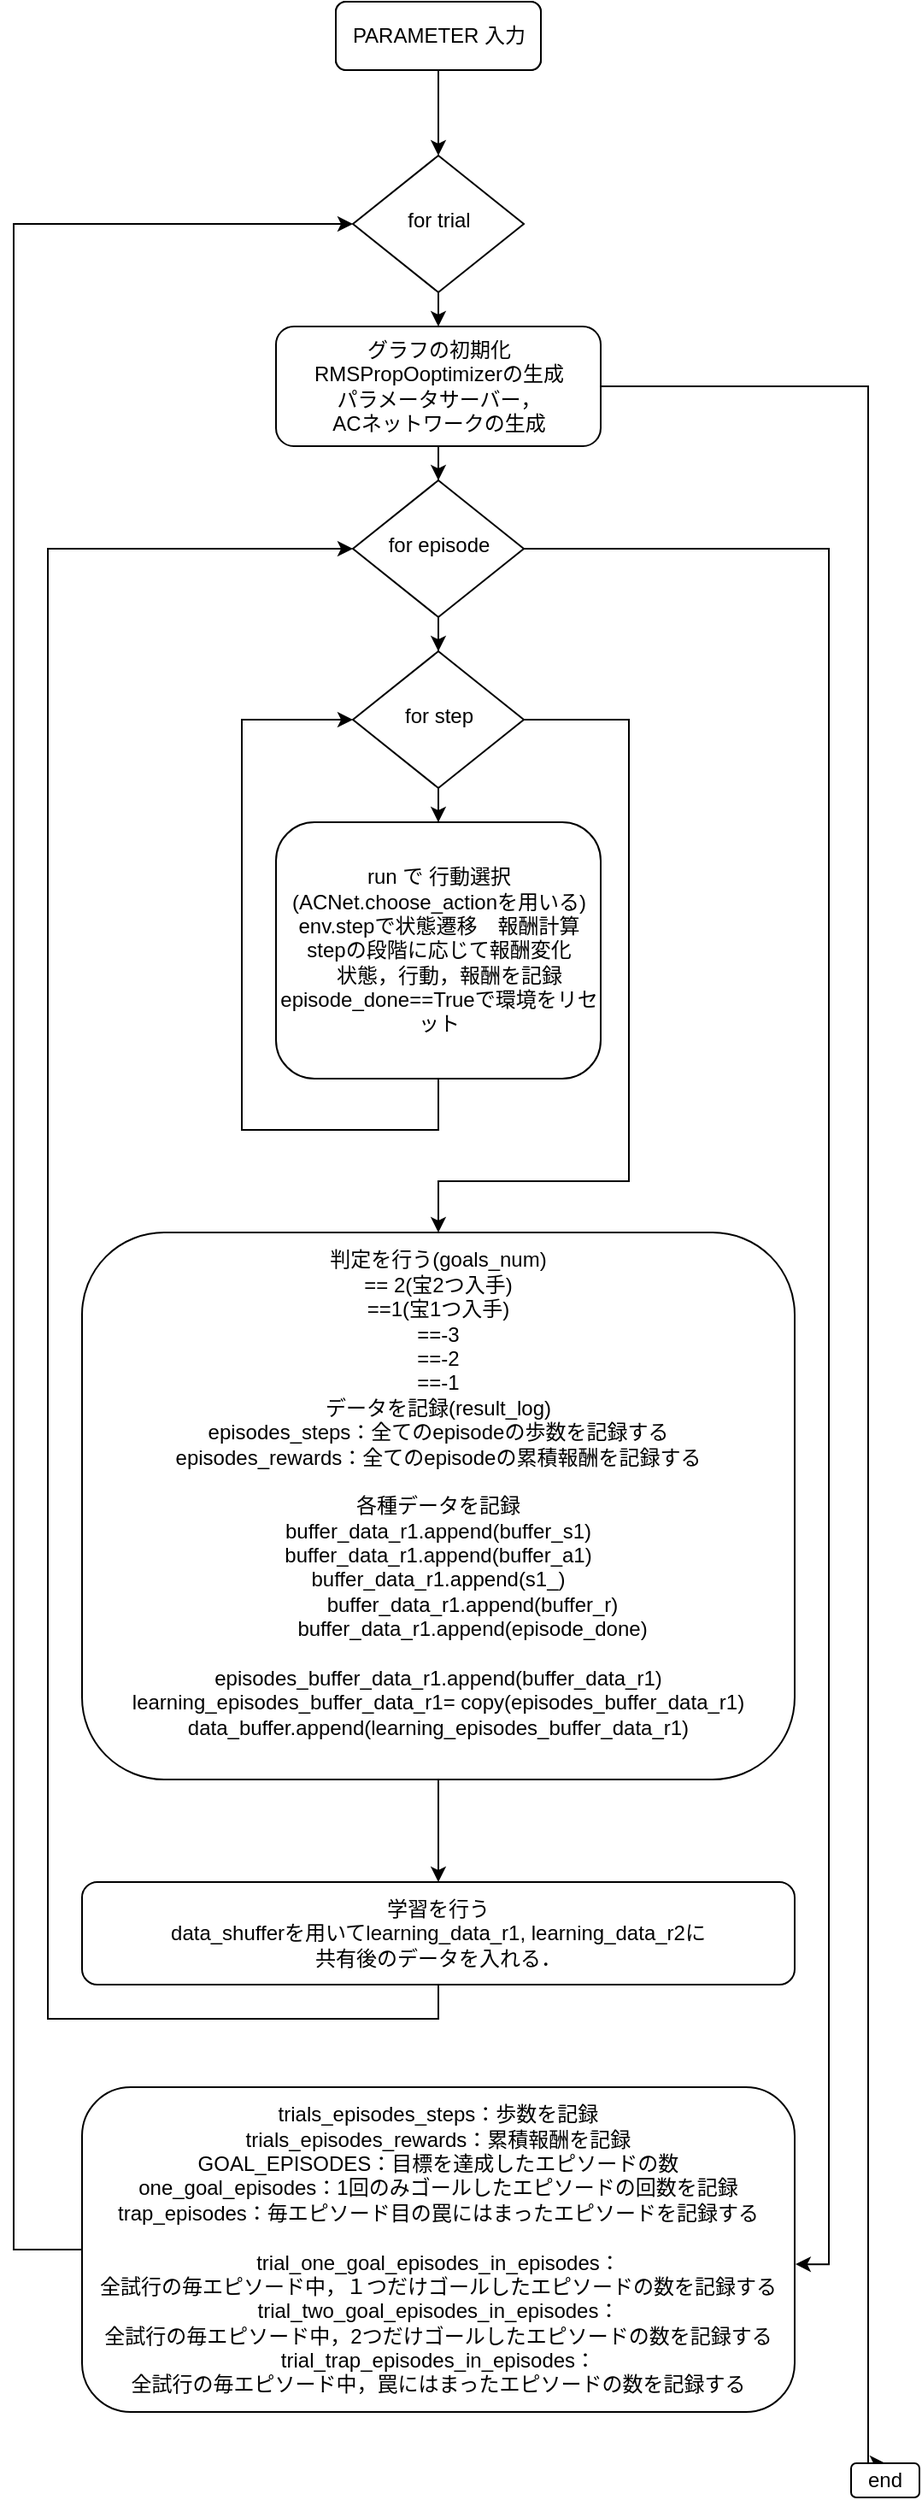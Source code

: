 <mxfile version="17.4.0" type="device" pages="5"><diagram id="C5RBs43oDa-KdzZeNtuy" name="Page-1"><mxGraphModel dx="1278" dy="671" grid="1" gridSize="10" guides="1" tooltips="1" connect="1" arrows="1" fold="1" page="1" pageScale="1" pageWidth="827" pageHeight="1169" math="0" shadow="0"><root><mxCell id="WIyWlLk6GJQsqaUBKTNV-0"/><mxCell id="WIyWlLk6GJQsqaUBKTNV-1" parent="WIyWlLk6GJQsqaUBKTNV-0"/><mxCell id="WIyWlLk6GJQsqaUBKTNV-3" value="Lamp doesn't work" style="rounded=1;whiteSpace=wrap;html=1;fontSize=12;glass=0;strokeWidth=1;shadow=0;" parent="WIyWlLk6GJQsqaUBKTNV-1" vertex="1"><mxGeometry x="338.5" y="40" width="120" height="40" as="geometry"/></mxCell><mxCell id="q_dm8hdHc0zeIlp9XbBn-0" style="edgeStyle=orthogonalEdgeStyle;rounded=0;orthogonalLoop=1;jettySize=auto;html=1;exitX=0.5;exitY=1;exitDx=0;exitDy=0;entryX=0.5;entryY=0;entryDx=0;entryDy=0;" parent="WIyWlLk6GJQsqaUBKTNV-1" source="WIyWlLk6GJQsqaUBKTNV-6" target="WIyWlLk6GJQsqaUBKTNV-11" edge="1"><mxGeometry relative="1" as="geometry"/></mxCell><mxCell id="9kXk_JPVHZJCmqdJ_B_j-3" style="edgeStyle=orthogonalEdgeStyle;rounded=0;orthogonalLoop=1;jettySize=auto;html=1;exitX=1;exitY=0.5;exitDx=0;exitDy=0;entryX=1.001;entryY=0.545;entryDx=0;entryDy=0;entryPerimeter=0;" parent="WIyWlLk6GJQsqaUBKTNV-1" source="q_dm8hdHc0zeIlp9XbBn-2" target="U5r0hntYQ9nbl7atEDy7-1" edge="1"><mxGeometry relative="1" as="geometry"/></mxCell><mxCell id="WIyWlLk6GJQsqaUBKTNV-6" value="for trial" style="rhombus;whiteSpace=wrap;html=1;shadow=0;fontFamily=Helvetica;fontSize=12;align=center;strokeWidth=1;spacing=6;spacingTop=-4;" parent="WIyWlLk6GJQsqaUBKTNV-1" vertex="1"><mxGeometry x="348.5" y="130" width="100" height="80" as="geometry"/></mxCell><mxCell id="q_dm8hdHc0zeIlp9XbBn-3" style="edgeStyle=orthogonalEdgeStyle;rounded=0;orthogonalLoop=1;jettySize=auto;html=1;entryX=0.5;entryY=0;entryDx=0;entryDy=0;" parent="WIyWlLk6GJQsqaUBKTNV-1" source="WIyWlLk6GJQsqaUBKTNV-11" target="q_dm8hdHc0zeIlp9XbBn-2" edge="1"><mxGeometry relative="1" as="geometry"/></mxCell><mxCell id="9kXk_JPVHZJCmqdJ_B_j-11" style="edgeStyle=orthogonalEdgeStyle;rounded=0;orthogonalLoop=1;jettySize=auto;html=1;entryX=0.5;entryY=0;entryDx=0;entryDy=0;" parent="WIyWlLk6GJQsqaUBKTNV-1" source="WIyWlLk6GJQsqaUBKTNV-11" target="9kXk_JPVHZJCmqdJ_B_j-7" edge="1"><mxGeometry relative="1" as="geometry"><Array as="points"><mxPoint x="650" y="265"/><mxPoint x="650" y="1480"/></Array></mxGeometry></mxCell><mxCell id="WIyWlLk6GJQsqaUBKTNV-11" value="グラフの初期化&lt;br&gt;RMSPropOoptimizerの生成&lt;br&gt;パラメータサーバー，&lt;br&gt;ACネットワークの生成" style="rounded=1;whiteSpace=wrap;html=1;fontSize=12;glass=0;strokeWidth=1;shadow=0;" parent="WIyWlLk6GJQsqaUBKTNV-1" vertex="1"><mxGeometry x="303.5" y="230" width="190" height="70" as="geometry"/></mxCell><mxCell id="q_dm8hdHc0zeIlp9XbBn-1" style="edgeStyle=orthogonalEdgeStyle;rounded=0;orthogonalLoop=1;jettySize=auto;html=1;entryX=0.5;entryY=0;entryDx=0;entryDy=0;" parent="WIyWlLk6GJQsqaUBKTNV-1" source="YJy6pXwnd8DJmDuscBFu-0" target="WIyWlLk6GJQsqaUBKTNV-6" edge="1"><mxGeometry relative="1" as="geometry"/></mxCell><mxCell id="YJy6pXwnd8DJmDuscBFu-0" value="PARAMETER 入力" style="rounded=1;whiteSpace=wrap;html=1;fontSize=12;glass=0;strokeWidth=1;shadow=0;" parent="WIyWlLk6GJQsqaUBKTNV-1" vertex="1"><mxGeometry x="338.5" y="40" width="120" height="40" as="geometry"/></mxCell><mxCell id="q_dm8hdHc0zeIlp9XbBn-5" style="edgeStyle=orthogonalEdgeStyle;rounded=0;orthogonalLoop=1;jettySize=auto;html=1;entryX=0.5;entryY=0;entryDx=0;entryDy=0;" parent="WIyWlLk6GJQsqaUBKTNV-1" source="q_dm8hdHc0zeIlp9XbBn-2" target="q_dm8hdHc0zeIlp9XbBn-6" edge="1"><mxGeometry relative="1" as="geometry"><mxPoint x="398.5" y="420" as="targetPoint"/></mxGeometry></mxCell><mxCell id="q_dm8hdHc0zeIlp9XbBn-2" value="for episode" style="rhombus;whiteSpace=wrap;html=1;shadow=0;fontFamily=Helvetica;fontSize=12;align=center;strokeWidth=1;spacing=6;spacingTop=-4;" parent="WIyWlLk6GJQsqaUBKTNV-1" vertex="1"><mxGeometry x="348.5" y="320" width="100" height="80" as="geometry"/></mxCell><mxCell id="q_dm8hdHc0zeIlp9XbBn-8" style="edgeStyle=orthogonalEdgeStyle;rounded=0;orthogonalLoop=1;jettySize=auto;html=1;entryX=0.5;entryY=0;entryDx=0;entryDy=0;" parent="WIyWlLk6GJQsqaUBKTNV-1" source="q_dm8hdHc0zeIlp9XbBn-6" target="q_dm8hdHc0zeIlp9XbBn-9" edge="1"><mxGeometry relative="1" as="geometry"><mxPoint x="398.5" y="530" as="targetPoint"/></mxGeometry></mxCell><mxCell id="9kXk_JPVHZJCmqdJ_B_j-4" style="edgeStyle=orthogonalEdgeStyle;rounded=0;orthogonalLoop=1;jettySize=auto;html=1;entryX=0.5;entryY=0;entryDx=0;entryDy=0;" parent="WIyWlLk6GJQsqaUBKTNV-1" source="q_dm8hdHc0zeIlp9XbBn-6" target="U5r0hntYQ9nbl7atEDy7-2" edge="1"><mxGeometry relative="1" as="geometry"><Array as="points"><mxPoint x="510" y="460"/><mxPoint x="510" y="730"/><mxPoint x="399" y="730"/></Array></mxGeometry></mxCell><mxCell id="q_dm8hdHc0zeIlp9XbBn-6" value="for step" style="rhombus;whiteSpace=wrap;html=1;shadow=0;fontFamily=Helvetica;fontSize=12;align=center;strokeWidth=1;spacing=6;spacingTop=-4;" parent="WIyWlLk6GJQsqaUBKTNV-1" vertex="1"><mxGeometry x="348.5" y="420" width="100" height="80" as="geometry"/></mxCell><mxCell id="q_dm8hdHc0zeIlp9XbBn-13" style="edgeStyle=orthogonalEdgeStyle;rounded=0;orthogonalLoop=1;jettySize=auto;html=1;entryX=0;entryY=0.5;entryDx=0;entryDy=0;" parent="WIyWlLk6GJQsqaUBKTNV-1" source="q_dm8hdHc0zeIlp9XbBn-9" target="q_dm8hdHc0zeIlp9XbBn-6" edge="1"><mxGeometry relative="1" as="geometry"><Array as="points"><mxPoint x="398.5" y="700"/><mxPoint x="283.5" y="700"/><mxPoint x="283.5" y="460"/></Array></mxGeometry></mxCell><mxCell id="q_dm8hdHc0zeIlp9XbBn-9" value="run で 行動選択(ACNet.choose_actionを用いる)&lt;br&gt;env.stepで状態遷移　報酬計算&lt;br&gt;stepの段階に応じて報酬変化&lt;br&gt;　状態，行動，報酬を記録&lt;br&gt;episode_done==Trueで環境をリセット" style="rounded=1;whiteSpace=wrap;html=1;fontSize=12;glass=0;strokeWidth=1;shadow=0;" parent="WIyWlLk6GJQsqaUBKTNV-1" vertex="1"><mxGeometry x="303.5" y="520" width="190" height="150" as="geometry"/></mxCell><mxCell id="9kXk_JPVHZJCmqdJ_B_j-5" style="edgeStyle=orthogonalEdgeStyle;rounded=0;orthogonalLoop=1;jettySize=auto;html=1;entryX=0;entryY=0.5;entryDx=0;entryDy=0;" parent="WIyWlLk6GJQsqaUBKTNV-1" source="U5r0hntYQ9nbl7atEDy7-1" target="WIyWlLk6GJQsqaUBKTNV-6" edge="1"><mxGeometry relative="1" as="geometry"><Array as="points"><mxPoint x="150" y="1355"/><mxPoint x="150" y="170"/></Array></mxGeometry></mxCell><mxCell id="U5r0hntYQ9nbl7atEDy7-1" value="trials_episodes_steps：歩数を記録&lt;br&gt;trials_episodes_rewards：累積報酬を記録&lt;br&gt;GOAL_EPISODES：目標を達成したエピソードの数&lt;br&gt;one_goal_episodes：1回のみゴールしたエピソードの回数を記録&lt;br&gt;trap_episodes：毎エピソード目の罠にはまったエピソードを記録する&lt;br&gt;&lt;br&gt;trial_one_goal_episodes_in_episodes：&lt;br&gt;全試行の毎エピソード中，１つだけゴールしたエピソードの数を記録する&lt;br&gt;trial_two_goal_episodes_in_episodes：&lt;br&gt;全試行の毎エピソード中，2つだけゴールしたエピソードの数を記録する&lt;br&gt;trial_trap_episodes_in_episodes：&lt;br&gt;全試行の毎エピソード中，罠にはまったエピソードの数を記録する" style="rounded=1;whiteSpace=wrap;html=1;fontSize=12;glass=0;strokeWidth=1;shadow=0;" parent="WIyWlLk6GJQsqaUBKTNV-1" vertex="1"><mxGeometry x="190" y="1260" width="417" height="190" as="geometry"/></mxCell><mxCell id="9kXk_JPVHZJCmqdJ_B_j-1" style="edgeStyle=orthogonalEdgeStyle;rounded=0;orthogonalLoop=1;jettySize=auto;html=1;entryX=0.5;entryY=0;entryDx=0;entryDy=0;" parent="WIyWlLk6GJQsqaUBKTNV-1" source="U5r0hntYQ9nbl7atEDy7-2" target="9kXk_JPVHZJCmqdJ_B_j-0" edge="1"><mxGeometry relative="1" as="geometry"/></mxCell><mxCell id="U5r0hntYQ9nbl7atEDy7-2" value="判定を行う(goals_num)&lt;br&gt;== 2(宝2つ入手)&lt;br&gt;==1(宝1つ入手)&lt;br&gt;==-3&lt;br&gt;==-2&lt;br&gt;==-1&lt;br&gt;データを記録(result_log)&lt;br&gt;episodes_steps：全てのepisodeの歩数を記録する&lt;br&gt;episodes_rewards：全てのepisodeの累積報酬を記録する&lt;br&gt;&lt;br&gt;各種データを記録&lt;br&gt;buffer_data_r1.append(buffer_s1)&lt;br&gt;buffer_data_r1.append(buffer_a1)&lt;br&gt;buffer_data_r1.append(s1_)&lt;br&gt;&lt;div&gt;&amp;nbsp; &amp;nbsp; &amp;nbsp; &amp;nbsp; &amp;nbsp; &amp;nbsp; buffer_data_r1.append(buffer_r)&lt;/div&gt;&lt;div&gt;&amp;nbsp; &amp;nbsp; &amp;nbsp; &amp;nbsp; &amp;nbsp; &amp;nbsp; buffer_data_r1.append(episode_done)&lt;/div&gt;&lt;div&gt;&lt;br&gt;&lt;/div&gt;episodes_buffer_data_r1.append(buffer_data_r1)&lt;br&gt;learning_episodes_buffer_data_r1= copy(episodes_buffer_data_r1)&lt;br&gt;data_buffer.append(learning_episodes_buffer_data_r1)&lt;br&gt;&lt;br&gt;" style="rounded=1;whiteSpace=wrap;html=1;fontSize=12;glass=0;strokeWidth=1;shadow=0;" parent="WIyWlLk6GJQsqaUBKTNV-1" vertex="1"><mxGeometry x="190" y="760" width="417" height="320" as="geometry"/></mxCell><mxCell id="9kXk_JPVHZJCmqdJ_B_j-2" style="edgeStyle=orthogonalEdgeStyle;rounded=0;orthogonalLoop=1;jettySize=auto;html=1;exitX=0.5;exitY=1;exitDx=0;exitDy=0;entryX=0;entryY=0.5;entryDx=0;entryDy=0;" parent="WIyWlLk6GJQsqaUBKTNV-1" source="9kXk_JPVHZJCmqdJ_B_j-0" target="q_dm8hdHc0zeIlp9XbBn-2" edge="1"><mxGeometry relative="1" as="geometry"><Array as="points"><mxPoint x="399" y="1220"/><mxPoint x="170" y="1220"/><mxPoint x="170" y="360"/></Array></mxGeometry></mxCell><mxCell id="9kXk_JPVHZJCmqdJ_B_j-0" value="学習を行う&lt;br&gt;data_shufferを用いてlearning_data_r1, learning_data_r2に&lt;br&gt;共有後のデータを入れる．" style="rounded=1;whiteSpace=wrap;html=1;fontSize=12;glass=0;strokeWidth=1;shadow=0;" parent="WIyWlLk6GJQsqaUBKTNV-1" vertex="1"><mxGeometry x="190" y="1140" width="417" height="60" as="geometry"/></mxCell><mxCell id="9kXk_JPVHZJCmqdJ_B_j-7" value="end" style="rounded=1;whiteSpace=wrap;html=1;fontSize=12;glass=0;strokeWidth=1;shadow=0;" parent="WIyWlLk6GJQsqaUBKTNV-1" vertex="1"><mxGeometry x="640" y="1480" width="40" height="20" as="geometry"/></mxCell></root></mxGraphModel></diagram><diagram id="AlBzh2f_IXdoQf6tjFCb" name="Page-2"><mxGraphModel dx="1278" dy="671" grid="1" gridSize="10" guides="1" tooltips="1" connect="1" arrows="1" fold="1" page="1" pageScale="1" pageWidth="827" pageHeight="1169" math="0" shadow="0"><root><mxCell id="0"/><mxCell id="1" parent="0"/><mxCell id="32xocPiGiKMayRodTmBF-1" value="Maze_1.step" style="rounded=1;whiteSpace=wrap;html=1;" parent="1" vertex="1"><mxGeometry x="30" y="60" width="120" height="60" as="geometry"/></mxCell><mxCell id="c5YzkYzVuPy6PqcfwQok-4" style="edgeStyle=orthogonalEdgeStyle;rounded=0;orthogonalLoop=1;jettySize=auto;html=1;entryX=0.5;entryY=0;entryDx=0;entryDy=0;" parent="1" source="32xocPiGiKMayRodTmBF-3" target="c5YzkYzVuPy6PqcfwQok-3" edge="1"><mxGeometry relative="1" as="geometry"/></mxCell><mxCell id="32xocPiGiKMayRodTmBF-3" value="&lt;span style=&quot;text-align: left&quot;&gt;引数 joint_actions&lt;/span&gt;" style="rounded=1;whiteSpace=wrap;html=1;" parent="1" vertex="1"><mxGeometry x="320" y="80" width="120" height="40" as="geometry"/></mxCell><mxCell id="c5YzkYzVuPy6PqcfwQok-6" style="edgeStyle=orthogonalEdgeStyle;rounded=0;orthogonalLoop=1;jettySize=auto;html=1;" parent="1" source="c5YzkYzVuPy6PqcfwQok-3" target="c5YzkYzVuPy6PqcfwQok-5" edge="1"><mxGeometry relative="1" as="geometry"/></mxCell><mxCell id="c5YzkYzVuPy6PqcfwQok-3" value="行動に基づき&lt;br&gt;状態遷移" style="rounded=1;whiteSpace=wrap;html=1;" parent="1" vertex="1"><mxGeometry x="320" y="180" width="120" height="60" as="geometry"/></mxCell><mxCell id="TtDyfABDlW0XlKrLYSlq-9" style="edgeStyle=orthogonalEdgeStyle;rounded=0;orthogonalLoop=1;jettySize=auto;html=1;exitX=0.5;exitY=1;exitDx=0;exitDy=0;entryX=0.5;entryY=0;entryDx=0;entryDy=0;" parent="1" source="c5YzkYzVuPy6PqcfwQok-5" target="TtDyfABDlW0XlKrLYSlq-1" edge="1"><mxGeometry relative="1" as="geometry"><Array as="points"><mxPoint x="380" y="350"/><mxPoint x="380" y="350"/></Array></mxGeometry></mxCell><mxCell id="TtDyfABDlW0XlKrLYSlq-13" value="No" style="edgeLabel;html=1;align=center;verticalAlign=middle;resizable=0;points=[];" parent="TtDyfABDlW0XlKrLYSlq-9" vertex="1" connectable="0"><mxGeometry x="-0.212" relative="1" as="geometry"><mxPoint as="offset"/></mxGeometry></mxCell><mxCell id="TtDyfABDlW0XlKrLYSlq-10" style="edgeStyle=orthogonalEdgeStyle;rounded=0;orthogonalLoop=1;jettySize=auto;html=1;exitX=1;exitY=0.5;exitDx=0;exitDy=0;entryX=0.75;entryY=0;entryDx=0;entryDy=0;" parent="1" source="c5YzkYzVuPy6PqcfwQok-5" target="c5YzkYzVuPy6PqcfwQok-8" edge="1"><mxGeometry relative="1" as="geometry"/></mxCell><mxCell id="TtDyfABDlW0XlKrLYSlq-11" value="Yes" style="edgeLabel;html=1;align=center;verticalAlign=middle;resizable=0;points=[];" parent="TtDyfABDlW0XlKrLYSlq-10" vertex="1" connectable="0"><mxGeometry x="-0.816" y="-2" relative="1" as="geometry"><mxPoint as="offset"/></mxGeometry></mxCell><mxCell id="c5YzkYzVuPy6PqcfwQok-5" value="迷路の範囲外&lt;br&gt;に出たかどうか" style="rhombus;whiteSpace=wrap;html=1;" parent="1" vertex="1"><mxGeometry x="310" y="260" width="140" height="80" as="geometry"/></mxCell><mxCell id="TtDyfABDlW0XlKrLYSlq-16" style="edgeStyle=orthogonalEdgeStyle;rounded=0;orthogonalLoop=1;jettySize=auto;html=1;entryX=0.75;entryY=0;entryDx=0;entryDy=0;" parent="1" source="c5YzkYzVuPy6PqcfwQok-8" target="TtDyfABDlW0XlKrLYSlq-14" edge="1"><mxGeometry relative="1" as="geometry"/></mxCell><mxCell id="c5YzkYzVuPy6PqcfwQok-8" value="移動しない" style="rounded=1;whiteSpace=wrap;html=1;" parent="1" vertex="1"><mxGeometry x="440" y="440" width="120" height="40" as="geometry"/></mxCell><mxCell id="TtDyfABDlW0XlKrLYSlq-7" style="edgeStyle=orthogonalEdgeStyle;rounded=0;orthogonalLoop=1;jettySize=auto;html=1;exitX=1;exitY=0.5;exitDx=0;exitDy=0;entryX=0.5;entryY=0;entryDx=0;entryDy=0;" parent="1" source="TtDyfABDlW0XlKrLYSlq-1" target="c5YzkYzVuPy6PqcfwQok-8" edge="1"><mxGeometry relative="1" as="geometry"/></mxCell><mxCell id="TtDyfABDlW0XlKrLYSlq-12" value="Yes" style="edgeLabel;html=1;align=center;verticalAlign=middle;resizable=0;points=[];" parent="TtDyfABDlW0XlKrLYSlq-7" vertex="1" connectable="0"><mxGeometry x="-0.218" relative="1" as="geometry"><mxPoint as="offset"/></mxGeometry></mxCell><mxCell id="TtDyfABDlW0XlKrLYSlq-15" style="edgeStyle=orthogonalEdgeStyle;rounded=0;orthogonalLoop=1;jettySize=auto;html=1;exitX=0.5;exitY=1;exitDx=0;exitDy=0;entryX=0.5;entryY=0;entryDx=0;entryDy=0;" parent="1" source="TtDyfABDlW0XlKrLYSlq-1" target="TtDyfABDlW0XlKrLYSlq-14" edge="1"><mxGeometry relative="1" as="geometry"/></mxCell><mxCell id="TtDyfABDlW0XlKrLYSlq-17" value="No" style="edgeLabel;html=1;align=center;verticalAlign=middle;resizable=0;points=[];" parent="TtDyfABDlW0XlKrLYSlq-15" vertex="1" connectable="0"><mxGeometry x="-0.389" y="-1" relative="1" as="geometry"><mxPoint as="offset"/></mxGeometry></mxCell><mxCell id="TtDyfABDlW0XlKrLYSlq-1" value="迷路の壁に当たった&lt;br&gt;かどうか" style="rhombus;whiteSpace=wrap;html=1;" parent="1" vertex="1"><mxGeometry x="310" y="360" width="140" height="100" as="geometry"/></mxCell><mxCell id="TtDyfABDlW0XlKrLYSlq-19" style="edgeStyle=orthogonalEdgeStyle;rounded=0;orthogonalLoop=1;jettySize=auto;html=1;entryX=0.5;entryY=0;entryDx=0;entryDy=0;" parent="1" source="TtDyfABDlW0XlKrLYSlq-14" target="TtDyfABDlW0XlKrLYSlq-18" edge="1"><mxGeometry relative="1" as="geometry"/></mxCell><mxCell id="TtDyfABDlW0XlKrLYSlq-14" value="報酬計算&lt;br&gt;1つの宝を入手した時　+10&lt;br&gt;1つの宝を入手した時　+20&lt;br&gt;迷路外に出たとき　-0.1&lt;br&gt;壁に当たった時　-1" style="rounded=1;whiteSpace=wrap;html=1;" parent="1" vertex="1"><mxGeometry x="320" y="565" width="160" height="85" as="geometry"/></mxCell><mxCell id="TtDyfABDlW0XlKrLYSlq-18" value="遷移後の状態，報酬，エピソードを終了するかの判定，result&amp;nbsp; &amp;nbsp;(goals.num)&amp;nbsp; を返す" style="rounded=1;whiteSpace=wrap;html=1;" parent="1" vertex="1"><mxGeometry x="320" y="680" width="160" height="85" as="geometry"/></mxCell></root></mxGraphModel></diagram><diagram id="qDb2jpUfxSgUrDYlUm72" name="Page-3"><mxGraphModel dx="1278" dy="671" grid="1" gridSize="10" guides="1" tooltips="1" connect="1" arrows="1" fold="1" page="1" pageScale="1" pageWidth="827" pageHeight="1169" math="0" shadow="0"><root><mxCell id="0"/><mxCell id="1" parent="0"/><mxCell id="9KjWy-Q19Xw2qwCRsB3G-1" value="学習を行う" style="rounded=1;whiteSpace=wrap;html=1;" parent="1" vertex="1"><mxGeometry x="40" y="50" width="120" height="60" as="geometry"/></mxCell><mxCell id="bChXlPdw9cM3DoJX6wSo-2" style="edgeStyle=orthogonalEdgeStyle;rounded=0;orthogonalLoop=1;jettySize=auto;html=1;entryX=0.5;entryY=0;entryDx=0;entryDy=0;" parent="1" source="9KjWy-Q19Xw2qwCRsB3G-2" target="9KjWy-Q19Xw2qwCRsB3G-3" edge="1"><mxGeometry relative="1" as="geometry"/></mxCell><mxCell id="9KjWy-Q19Xw2qwCRsB3G-2" value="learning_episodes_buffer_data_r1(robot1 stepレベルのデータ)，learning_episodes_buffer_data_r2(robot2 stepレベルのデータ)&lt;br&gt;が記録された．&lt;br&gt;それぞれ相手のデータの25%をdata_shufferを用いて共有する．" style="rounded=1;whiteSpace=wrap;html=1;" parent="1" vertex="1"><mxGeometry x="360" y="50" width="360" height="70" as="geometry"/></mxCell><mxCell id="9KjWy-Q19Xw2qwCRsB3G-3" value="マルチスレッドの準備．&lt;br&gt;1robotあたりN体のスレッドを生成&lt;br&gt;&lt;br&gt;実行&lt;br&gt;並列的にそれぞれのスレッドで(Worker.update_A3Cを用いて)学習を行う．" style="rounded=1;whiteSpace=wrap;html=1;" parent="1" vertex="1"><mxGeometry x="360" y="160" width="360" height="170" as="geometry"/></mxCell><mxCell id="bChXlPdw9cM3DoJX6wSo-1" value="Worker.update_A3C" style="rounded=1;whiteSpace=wrap;html=1;" parent="1" vertex="1"><mxGeometry x="40" y="360" width="120" height="40" as="geometry"/></mxCell><mxCell id="bChXlPdw9cM3DoJX6wSo-3" value="v(s) = r + GAMMA *　v(s+1)によってtarget_vを計算する&lt;br&gt;(逆算的に計算)&lt;br&gt;&lt;br&gt;episodes_buffer_s, episodes_buffer_a, buffer_v_targetを縦ベクトルにした後，ACNet.update_globalを用いて勾配パラメータを更新&lt;br&gt;&lt;br&gt;" style="rounded=1;whiteSpace=wrap;html=1;" parent="1" vertex="1"><mxGeometry x="160" y="440" width="360" height="170" as="geometry"/></mxCell></root></mxGraphModel></diagram><diagram id="hWUcD0bmLlXPo3XrBf2j" name="Page-4"><mxGraphModel dx="1278" dy="671" grid="1" gridSize="10" guides="1" tooltips="1" connect="1" arrows="1" fold="1" page="1" pageScale="1" pageWidth="827" pageHeight="1169" math="0" shadow="0"><root><mxCell id="0"/><mxCell id="1" parent="0"/><mxCell id="lHMJBuvMLJKkQqnlZXGG-25" style="edgeStyle=orthogonalEdgeStyle;rounded=0;orthogonalLoop=1;jettySize=auto;html=1;exitX=0.5;exitY=1;exitDx=0;exitDy=0;entryX=0.5;entryY=0;entryDx=0;entryDy=0;" parent="1" source="lHMJBuvMLJKkQqnlZXGG-27" target="lHMJBuvMLJKkQqnlZXGG-30" edge="1"><mxGeometry relative="1" as="geometry"><Array as="points"><mxPoint x="400" y="220"/><mxPoint x="400" y="220"/></Array></mxGeometry></mxCell><mxCell id="lHMJBuvMLJKkQqnlZXGG-50" value="Yes" style="edgeLabel;html=1;align=center;verticalAlign=middle;resizable=0;points=[];" parent="lHMJBuvMLJKkQqnlZXGG-25" vertex="1" connectable="0"><mxGeometry x="-0.189" y="-1" relative="1" as="geometry"><mxPoint as="offset"/></mxGeometry></mxCell><mxCell id="nEDUSuuJq-yfFbJskuZW-3" style="edgeStyle=orthogonalEdgeStyle;rounded=0;orthogonalLoop=1;jettySize=auto;html=1;exitX=1;exitY=0.5;exitDx=0;exitDy=0;entryX=0.5;entryY=0;entryDx=0;entryDy=0;fontSize=18;" parent="1" source="lHMJBuvMLJKkQqnlZXGG-27" target="lHMJBuvMLJKkQqnlZXGG-46" edge="1"><mxGeometry relative="1" as="geometry"/></mxCell><mxCell id="nEDUSuuJq-yfFbJskuZW-4" value="&lt;font style=&quot;font-size: 12px&quot;&gt;No&lt;/font&gt;" style="edgeLabel;html=1;align=center;verticalAlign=middle;resizable=0;points=[];fontSize=18;" parent="nEDUSuuJq-yfFbJskuZW-3" vertex="1" connectable="0"><mxGeometry x="-0.869" relative="1" as="geometry"><mxPoint as="offset"/></mxGeometry></mxCell><mxCell id="lHMJBuvMLJKkQqnlZXGG-27" value="trial≦trial_max" style="rhombus;whiteSpace=wrap;html=1;shadow=0;fontFamily=Helvetica;fontSize=12;align=center;strokeWidth=1;spacing=6;spacingTop=-4;" parent="1" vertex="1"><mxGeometry x="349.5" y="150" width="100" height="60" as="geometry"/></mxCell><mxCell id="lHMJBuvMLJKkQqnlZXGG-28" style="edgeStyle=orthogonalEdgeStyle;rounded=0;orthogonalLoop=1;jettySize=auto;html=1;entryX=0.5;entryY=0;entryDx=0;entryDy=0;" parent="1" source="lHMJBuvMLJKkQqnlZXGG-30" target="lHMJBuvMLJKkQqnlZXGG-34" edge="1"><mxGeometry relative="1" as="geometry"/></mxCell><mxCell id="lHMJBuvMLJKkQqnlZXGG-30" value="グラフの初期化&lt;br&gt;&lt;br&gt;パラメータサーバー，&lt;br&gt;ACネットワークの生成" style="rounded=1;whiteSpace=wrap;html=1;fontSize=12;glass=0;strokeWidth=1;shadow=0;" parent="1" vertex="1"><mxGeometry x="304.5" y="240" width="190" height="80" as="geometry"/></mxCell><mxCell id="lHMJBuvMLJKkQqnlZXGG-31" style="edgeStyle=orthogonalEdgeStyle;rounded=0;orthogonalLoop=1;jettySize=auto;html=1;entryX=0.5;entryY=0;entryDx=0;entryDy=0;" parent="1" source="lHMJBuvMLJKkQqnlZXGG-32" target="lHMJBuvMLJKkQqnlZXGG-27" edge="1"><mxGeometry relative="1" as="geometry"/></mxCell><mxCell id="lHMJBuvMLJKkQqnlZXGG-32" value="PARAMETER 入力" style="rounded=1;whiteSpace=wrap;html=1;fontSize=12;glass=0;strokeWidth=1;shadow=0;" parent="1" vertex="1"><mxGeometry x="339.5" y="90" width="120" height="40" as="geometry"/></mxCell><mxCell id="lHMJBuvMLJKkQqnlZXGG-33" style="edgeStyle=orthogonalEdgeStyle;rounded=0;orthogonalLoop=1;jettySize=auto;html=1;entryX=0.5;entryY=0;entryDx=0;entryDy=0;exitX=0.5;exitY=1;exitDx=0;exitDy=0;" parent="1" source="lHMJBuvMLJKkQqnlZXGG-34" target="lHMJBuvMLJKkQqnlZXGG-37" edge="1"><mxGeometry relative="1" as="geometry"><mxPoint x="399.5" y="438" as="targetPoint"/><mxPoint x="399.5" y="418.0" as="sourcePoint"/></mxGeometry></mxCell><mxCell id="lHMJBuvMLJKkQqnlZXGG-54" value="Yes" style="edgeLabel;html=1;align=center;verticalAlign=middle;resizable=0;points=[];" parent="lHMJBuvMLJKkQqnlZXGG-33" vertex="1" connectable="0"><mxGeometry x="0.307" relative="1" as="geometry"><mxPoint x="1" y="-9" as="offset"/></mxGeometry></mxCell><mxCell id="nEDUSuuJq-yfFbJskuZW-1" style="edgeStyle=orthogonalEdgeStyle;rounded=0;orthogonalLoop=1;jettySize=auto;html=1;exitX=1;exitY=0.5;exitDx=0;exitDy=0;entryX=0.5;entryY=0;entryDx=0;entryDy=0;fontSize=18;" parent="1" source="lHMJBuvMLJKkQqnlZXGG-34" target="lHMJBuvMLJKkQqnlZXGG-41" edge="1"><mxGeometry relative="1" as="geometry"><Array as="points"><mxPoint x="590" y="380"/><mxPoint x="590" y="990"/><mxPoint x="400" y="990"/></Array></mxGeometry></mxCell><mxCell id="nEDUSuuJq-yfFbJskuZW-5" value="No" style="edgeLabel;html=1;align=center;verticalAlign=middle;resizable=0;points=[];fontSize=12;" parent="nEDUSuuJq-yfFbJskuZW-1" vertex="1" connectable="0"><mxGeometry x="-0.87" relative="1" as="geometry"><mxPoint as="offset"/></mxGeometry></mxCell><mxCell id="lHMJBuvMLJKkQqnlZXGG-34" value="episode≦&lt;br&gt;episode_max" style="rhombus;whiteSpace=wrap;html=1;shadow=0;fontFamily=Helvetica;fontSize=12;align=center;strokeWidth=1;spacing=6;spacingTop=-4;" parent="1" vertex="1"><mxGeometry x="349.5" y="340" width="100" height="80" as="geometry"/></mxCell><mxCell id="lHMJBuvMLJKkQqnlZXGG-35" style="edgeStyle=orthogonalEdgeStyle;rounded=0;orthogonalLoop=1;jettySize=auto;html=1;entryX=0.5;entryY=0;entryDx=0;entryDy=0;" parent="1" source="lHMJBuvMLJKkQqnlZXGG-37" target="lHMJBuvMLJKkQqnlZXGG-39" edge="1"><mxGeometry relative="1" as="geometry"><mxPoint x="399.5" y="548" as="targetPoint"/></mxGeometry></mxCell><mxCell id="lHMJBuvMLJKkQqnlZXGG-53" value="Yes" style="edgeLabel;html=1;align=center;verticalAlign=middle;resizable=0;points=[];" parent="lHMJBuvMLJKkQqnlZXGG-35" vertex="1" connectable="0"><mxGeometry x="0.142" relative="1" as="geometry"><mxPoint y="-5" as="offset"/></mxGeometry></mxCell><mxCell id="lHMJBuvMLJKkQqnlZXGG-36" style="edgeStyle=orthogonalEdgeStyle;rounded=0;orthogonalLoop=1;jettySize=auto;html=1;entryX=0.5;entryY=0;entryDx=0;entryDy=0;" parent="1" source="lHMJBuvMLJKkQqnlZXGG-37" target="lHMJBuvMLJKkQqnlZXGG-45" edge="1"><mxGeometry relative="1" as="geometry"><Array as="points"><mxPoint x="520" y="478"/><mxPoint x="520" y="778"/><mxPoint x="400" y="778"/></Array><mxPoint x="400" y="1158" as="targetPoint"/></mxGeometry></mxCell><mxCell id="lHMJBuvMLJKkQqnlZXGG-52" value="No" style="edgeLabel;html=1;align=center;verticalAlign=middle;resizable=0;points=[];" parent="lHMJBuvMLJKkQqnlZXGG-36" vertex="1" connectable="0"><mxGeometry x="-0.812" y="-1" relative="1" as="geometry"><mxPoint x="-13" y="-1" as="offset"/></mxGeometry></mxCell><mxCell id="lHMJBuvMLJKkQqnlZXGG-37" value="step≦&lt;br&gt;step_max" style="rhombus;whiteSpace=wrap;html=1;shadow=0;fontFamily=Helvetica;fontSize=12;align=center;strokeWidth=1;spacing=6;spacingTop=-4;" parent="1" vertex="1"><mxGeometry x="349.5" y="448" width="100" height="60" as="geometry"/></mxCell><mxCell id="lHMJBuvMLJKkQqnlZXGG-56" style="edgeStyle=orthogonalEdgeStyle;rounded=0;orthogonalLoop=1;jettySize=auto;html=1;entryX=0.5;entryY=1;entryDx=0;entryDy=0;" parent="1" source="lHMJBuvMLJKkQqnlZXGG-39" target="lHMJBuvMLJKkQqnlZXGG-55" edge="1"><mxGeometry relative="1" as="geometry"/></mxCell><mxCell id="lHMJBuvMLJKkQqnlZXGG-39" value="関数run で 行動選択&lt;br&gt;行動選択確率π，行動価値v&lt;br&gt;が算出される&lt;br&gt;&lt;font style=&quot;font-size: 8px&quot;&gt;(ACNet.choose_actionを用いる)&lt;/font&gt;&lt;br&gt;&lt;br&gt;env.stepで状態遷移と報酬計算&lt;br&gt;　状態，行動，報酬を記録&lt;br&gt;&lt;br&gt;episode_done==Trueで&lt;br&gt;環境をリセット" style="rounded=1;whiteSpace=wrap;html=1;fontSize=12;glass=0;strokeWidth=1;shadow=0;" parent="1" vertex="1"><mxGeometry x="300" y="538" width="200" height="150" as="geometry"/></mxCell><mxCell id="lHMJBuvMLJKkQqnlZXGG-65" style="edgeStyle=orthogonalEdgeStyle;rounded=0;orthogonalLoop=1;jettySize=auto;html=1;entryX=0.5;entryY=1;entryDx=0;entryDy=0;" parent="1" source="lHMJBuvMLJKkQqnlZXGG-41" target="lHMJBuvMLJKkQqnlZXGG-63" edge="1"><mxGeometry relative="1" as="geometry"/></mxCell><mxCell id="lHMJBuvMLJKkQqnlZXGG-41" value="各種データを記録" style="rounded=1;whiteSpace=wrap;html=1;fontSize=12;glass=0;strokeWidth=1;shadow=0;" parent="1" vertex="1"><mxGeometry x="307.75" y="1010" width="184.5" height="50" as="geometry"/></mxCell><mxCell id="lHMJBuvMLJKkQqnlZXGG-61" style="edgeStyle=orthogonalEdgeStyle;rounded=0;orthogonalLoop=1;jettySize=auto;html=1;entryX=0.5;entryY=1;entryDx=0;entryDy=0;" parent="1" source="lHMJBuvMLJKkQqnlZXGG-45" target="lHMJBuvMLJKkQqnlZXGG-60" edge="1"><mxGeometry relative="1" as="geometry"/></mxCell><mxCell id="lHMJBuvMLJKkQqnlZXGG-45" value="&lt;font style=&quot;font-size: 18px&quot;&gt;学習&lt;/font&gt;&lt;br&gt;関数data_shufferを用いてデータ共有を行う．&lt;br&gt;&lt;br&gt;1robotあたりN体のスレッドを生成(マルチスレッドの準備)&lt;br&gt;それぞれのスレッドで損失関数を計算し，&lt;br&gt;パラメータを更新する．&lt;br&gt;(行動価値の目標値v_targetが求められる．)" style="rounded=1;whiteSpace=wrap;html=1;fontSize=12;glass=0;strokeWidth=1;shadow=0;" parent="1" vertex="1"><mxGeometry x="230" y="808" width="340" height="120" as="geometry"/></mxCell><mxCell id="lHMJBuvMLJKkQqnlZXGG-46" value="end" style="rounded=1;whiteSpace=wrap;html=1;fontSize=12;glass=0;strokeWidth=1;shadow=0;" parent="1" vertex="1"><mxGeometry x="590" y="1080" width="40" height="20" as="geometry"/></mxCell><mxCell id="lHMJBuvMLJKkQqnlZXGG-58" style="edgeStyle=orthogonalEdgeStyle;rounded=0;orthogonalLoop=1;jettySize=auto;html=1;entryX=0;entryY=0.5;entryDx=0;entryDy=0;" parent="1" source="lHMJBuvMLJKkQqnlZXGG-55" target="lHMJBuvMLJKkQqnlZXGG-37" edge="1"><mxGeometry relative="1" as="geometry"><Array as="points"><mxPoint x="280" y="748"/><mxPoint x="280" y="478"/></Array></mxGeometry></mxCell><mxCell id="lHMJBuvMLJKkQqnlZXGG-55" value="step= step+1" style="rounded=1;whiteSpace=wrap;html=1;fontSize=12;glass=0;strokeWidth=1;shadow=0;direction=west;" parent="1" vertex="1"><mxGeometry x="359.5" y="738" width="80" height="20" as="geometry"/></mxCell><mxCell id="lHMJBuvMLJKkQqnlZXGG-62" style="edgeStyle=orthogonalEdgeStyle;rounded=0;orthogonalLoop=1;jettySize=auto;html=1;exitX=1;exitY=0.5;exitDx=0;exitDy=0;entryX=0;entryY=0.5;entryDx=0;entryDy=0;" parent="1" source="lHMJBuvMLJKkQqnlZXGG-60" target="lHMJBuvMLJKkQqnlZXGG-34" edge="1"><mxGeometry relative="1" as="geometry"><mxPoint x="349.5" y="378" as="targetPoint"/><Array as="points"><mxPoint x="210" y="960"/><mxPoint x="210" y="380"/></Array></mxGeometry></mxCell><mxCell id="lHMJBuvMLJKkQqnlZXGG-60" value="episode= episode+1" style="rounded=1;whiteSpace=wrap;html=1;fontSize=12;glass=0;strokeWidth=1;shadow=0;direction=west;" parent="1" vertex="1"><mxGeometry x="340" y="950" width="120" height="20" as="geometry"/></mxCell><mxCell id="lHMJBuvMLJKkQqnlZXGG-66" style="edgeStyle=orthogonalEdgeStyle;rounded=0;orthogonalLoop=1;jettySize=auto;html=1;entryX=0;entryY=0.5;entryDx=0;entryDy=0;" parent="1" source="lHMJBuvMLJKkQqnlZXGG-63" target="lHMJBuvMLJKkQqnlZXGG-27" edge="1"><mxGeometry relative="1" as="geometry"><Array as="points"><mxPoint x="190" y="1090"/><mxPoint x="190" y="180"/></Array></mxGeometry></mxCell><mxCell id="lHMJBuvMLJKkQqnlZXGG-63" value="trial= trial+1" style="rounded=1;whiteSpace=wrap;html=1;fontSize=12;glass=0;strokeWidth=1;shadow=0;direction=west;" parent="1" vertex="1"><mxGeometry x="360" y="1080" width="80" height="20" as="geometry"/></mxCell></root></mxGraphModel></diagram><diagram id="Wc6APFPO_mU3c_L5FWdD" name="Page-5"><mxGraphModel dx="1504" dy="676" grid="1" gridSize="10" guides="1" tooltips="1" connect="1" arrows="1" fold="1" page="1" pageScale="1" pageWidth="827" pageHeight="1169" math="0" shadow="0"><root><mxCell id="0"/><mxCell id="1" parent="0"/><mxCell id="ezF9EcBxNCoYFAtIOmRb-35" style="edgeStyle=orthogonalEdgeStyle;rounded=0;orthogonalLoop=1;jettySize=auto;html=1;entryX=0.5;entryY=0;entryDx=0;entryDy=0;" edge="1" parent="1" source="ezF9EcBxNCoYFAtIOmRb-1" target="ezF9EcBxNCoYFAtIOmRb-2"><mxGeometry relative="1" as="geometry"/></mxCell><mxCell id="ezF9EcBxNCoYFAtIOmRb-1" value="互いのデータの25%をdata_shufferを用いて共有する．" style="rounded=1;whiteSpace=wrap;html=1;" vertex="1" parent="1"><mxGeometry x="280" y="80" width="320" height="40" as="geometry"/></mxCell><mxCell id="ezF9EcBxNCoYFAtIOmRb-44" style="edgeStyle=orthogonalEdgeStyle;rounded=0;orthogonalLoop=1;jettySize=auto;html=1;entryX=0.5;entryY=0;entryDx=0;entryDy=0;" edge="1" parent="1" source="ezF9EcBxNCoYFAtIOmRb-2" target="ezF9EcBxNCoYFAtIOmRb-21"><mxGeometry relative="1" as="geometry"><Array as="points"><mxPoint x="440" y="240"/><mxPoint x="381" y="240"/></Array></mxGeometry></mxCell><mxCell id="ezF9EcBxNCoYFAtIOmRb-2" value="マルチスレッドの準備．&lt;br&gt;N個の学習スレッドを生成&lt;br&gt;(1robotあたりN体のスレッドを生成)" style="rounded=1;whiteSpace=wrap;html=1;" vertex="1" parent="1"><mxGeometry x="340" y="140" width="200" height="60" as="geometry"/></mxCell><mxCell id="ezF9EcBxNCoYFAtIOmRb-3" value="マルチスレッド" style="rounded=1;whiteSpace=wrap;html=1;" vertex="1" parent="1"><mxGeometry y="40" width="160" height="40" as="geometry"/></mxCell><mxCell id="ezF9EcBxNCoYFAtIOmRb-33" value="" style="group" vertex="1" connectable="0" parent="1"><mxGeometry x="208" y="195" width="422" height="360.0" as="geometry"/></mxCell><mxCell id="ezF9EcBxNCoYFAtIOmRb-5" value="" style="group" vertex="1" connectable="0" parent="ezF9EcBxNCoYFAtIOmRb-33"><mxGeometry width="422" height="360.0" as="geometry"/></mxCell><mxCell id="ezF9EcBxNCoYFAtIOmRb-6" value="&lt;font face=&quot;Times New Roman&quot;&gt;(Parallel processing)&lt;/font&gt;" style="text;whiteSpace=wrap;html=1;" vertex="1" parent="ezF9EcBxNCoYFAtIOmRb-5"><mxGeometry y="5" width="120" height="30" as="geometry"/></mxCell><mxCell id="ezF9EcBxNCoYFAtIOmRb-7" value="" style="group" vertex="1" connectable="0" parent="ezF9EcBxNCoYFAtIOmRb-5"><mxGeometry x="33" y="20" width="389" height="340.0" as="geometry"/></mxCell><mxCell id="ezF9EcBxNCoYFAtIOmRb-8" value="" style="endArrow=none;html=1;rounded=0;fontSize=12;" edge="1" parent="ezF9EcBxNCoYFAtIOmRb-7"><mxGeometry width="50" height="50" relative="1" as="geometry"><mxPoint x="20" y="25" as="sourcePoint"/><mxPoint x="360" y="25" as="targetPoint"/></mxGeometry></mxCell><mxCell id="ezF9EcBxNCoYFAtIOmRb-9" value="" style="endArrow=none;html=1;rounded=0;fontSize=12;" edge="1" parent="ezF9EcBxNCoYFAtIOmRb-7"><mxGeometry width="50" height="50" relative="1" as="geometry"><mxPoint x="20" y="55" as="sourcePoint"/><mxPoint x="20" y="25" as="targetPoint"/></mxGeometry></mxCell><mxCell id="ezF9EcBxNCoYFAtIOmRb-10" value="" style="endArrow=none;html=1;rounded=0;fontSize=12;" edge="1" parent="ezF9EcBxNCoYFAtIOmRb-7"><mxGeometry width="50" height="50" relative="1" as="geometry"><mxPoint x="60" y="55.0" as="sourcePoint"/><mxPoint x="60" y="25" as="targetPoint"/></mxGeometry></mxCell><mxCell id="ezF9EcBxNCoYFAtIOmRb-11" value="&lt;font face=&quot;Times New Roman&quot;&gt;1&lt;/font&gt;" style="text;html=1;align=center;verticalAlign=middle;resizable=0;points=[];autosize=1;strokeColor=none;fillColor=none;fontSize=12;" vertex="1" parent="ezF9EcBxNCoYFAtIOmRb-7"><mxGeometry y="35" width="20" height="20" as="geometry"/></mxCell><mxCell id="ezF9EcBxNCoYFAtIOmRb-12" value="&lt;font face=&quot;Times New Roman&quot;&gt;Thread&lt;/font&gt;" style="text;html=1;align=center;verticalAlign=middle;resizable=0;points=[];autosize=1;strokeColor=none;fillColor=none;fontSize=12;" vertex="1" parent="ezF9EcBxNCoYFAtIOmRb-7"><mxGeometry x="2" y="5" width="50" height="20" as="geometry"/></mxCell><mxCell id="ezF9EcBxNCoYFAtIOmRb-13" value="&lt;font face=&quot;Times New Roman&quot;&gt;2&lt;/font&gt;" style="text;html=1;align=center;verticalAlign=middle;resizable=0;points=[];autosize=1;strokeColor=none;fillColor=none;fontSize=12;" vertex="1" parent="ezF9EcBxNCoYFAtIOmRb-7"><mxGeometry x="40" y="35" width="20" height="20" as="geometry"/></mxCell><mxCell id="ezF9EcBxNCoYFAtIOmRb-14" value="&lt;font style=&quot;font-size: 18px&quot; face=&quot;Times New Roman&quot;&gt;...&lt;/font&gt;" style="text;html=1;align=center;verticalAlign=middle;resizable=0;points=[];autosize=1;strokeColor=none;fillColor=none;fontSize=12;" vertex="1" parent="ezF9EcBxNCoYFAtIOmRb-7"><mxGeometry x="80" y="29" width="30" height="20" as="geometry"/></mxCell><mxCell id="ezF9EcBxNCoYFAtIOmRb-15" value="&lt;font face=&quot;Times New Roman&quot;&gt;k&lt;/font&gt;" style="text;html=1;align=center;verticalAlign=middle;resizable=0;points=[];autosize=1;strokeColor=none;fillColor=none;fontSize=12;" vertex="1" parent="ezF9EcBxNCoYFAtIOmRb-7"><mxGeometry x="115" y="35" width="20" height="20" as="geometry"/></mxCell><mxCell id="ezF9EcBxNCoYFAtIOmRb-16" value="&lt;font style=&quot;font-size: 18px&quot; face=&quot;Times New Roman&quot;&gt;...&lt;/font&gt;" style="text;html=1;align=center;verticalAlign=middle;resizable=0;points=[];autosize=1;strokeColor=none;fillColor=none;fontSize=12;" vertex="1" parent="ezF9EcBxNCoYFAtIOmRb-7"><mxGeometry x="170" y="29" width="30" height="20" as="geometry"/></mxCell><mxCell id="ezF9EcBxNCoYFAtIOmRb-17" value="" style="endArrow=none;html=1;rounded=0;fontSize=12;" edge="1" parent="ezF9EcBxNCoYFAtIOmRb-7"><mxGeometry width="50" height="50" relative="1" as="geometry"><mxPoint x="360" y="55" as="sourcePoint"/><mxPoint x="360" y="25" as="targetPoint"/></mxGeometry></mxCell><mxCell id="ezF9EcBxNCoYFAtIOmRb-18" value="" style="endArrow=none;html=1;rounded=0;fontSize=12;" edge="1" parent="ezF9EcBxNCoYFAtIOmRb-7"><mxGeometry width="50" height="50" relative="1" as="geometry"><mxPoint x="20" y="185.0" as="sourcePoint"/><mxPoint x="360" y="185.0" as="targetPoint"/></mxGeometry></mxCell><mxCell id="ezF9EcBxNCoYFAtIOmRb-19" value="" style="group" vertex="1" connectable="0" parent="ezF9EcBxNCoYFAtIOmRb-7"><mxGeometry x="45" y="90" width="344" height="250" as="geometry"/></mxCell><mxCell id="ezF9EcBxNCoYFAtIOmRb-21" value="&lt;div&gt;&lt;font face=&quot;Times New Roman&quot;&gt;1episode分のデータをもとにActor-Criticアルゴリズムによってパラメータ更新&lt;/font&gt;&lt;/div&gt;" style="rounded=1;whiteSpace=wrap;html=1;absoluteArcSize=1;arcSize=14;strokeWidth=2;fontFamily=Helvetica;fontSize=12;align=center;" vertex="1" parent="ezF9EcBxNCoYFAtIOmRb-19"><mxGeometry x="20.5" y="-24" width="149" height="80" as="geometry"/></mxCell><mxCell id="ezF9EcBxNCoYFAtIOmRb-27" value="" style="endArrow=none;html=1;rounded=0;fontSize=12;" edge="1" parent="ezF9EcBxNCoYFAtIOmRb-19"><mxGeometry width="50" height="50" relative="1" as="geometry"><mxPoint x="15" y="95" as="sourcePoint"/><mxPoint x="15" y="65" as="targetPoint"/></mxGeometry></mxCell><mxCell id="ezF9EcBxNCoYFAtIOmRb-28" value="" style="endArrow=none;html=1;rounded=0;fontSize=12;" edge="1" parent="ezF9EcBxNCoYFAtIOmRb-19"><mxGeometry width="50" height="50" relative="1" as="geometry"><mxPoint x="315" y="95" as="sourcePoint"/><mxPoint x="315" y="65" as="targetPoint"/></mxGeometry></mxCell><mxCell id="ezF9EcBxNCoYFAtIOmRb-29" value="" style="endArrow=none;html=1;rounded=0;fontSize=12;" edge="1" parent="ezF9EcBxNCoYFAtIOmRb-19"><mxGeometry width="50" height="50" relative="1" as="geometry"><mxPoint x="95" y="95" as="sourcePoint"/><mxPoint x="94.86" y="56" as="targetPoint"/></mxGeometry></mxCell><mxCell id="ezF9EcBxNCoYFAtIOmRb-46" value="" style="endArrow=classic;html=1;rounded=0;fontSize=18;" edge="1" parent="ezF9EcBxNCoYFAtIOmRb-19"><mxGeometry width="50" height="50" relative="1" as="geometry"><mxPoint x="154" y="95" as="sourcePoint"/><mxPoint x="154" y="135" as="targetPoint"/></mxGeometry></mxCell><mxCell id="ezF9EcBxNCoYFAtIOmRb-68" value="次のepisodeへ" style="rounded=1;whiteSpace=wrap;html=1;" vertex="1" parent="ezF9EcBxNCoYFAtIOmRb-19"><mxGeometry x="54" y="135" width="200" height="60" as="geometry"/></mxCell><mxCell id="ezF9EcBxNCoYFAtIOmRb-32" value="" style="endArrow=none;html=1;rounded=0;fontSize=12;" edge="1" parent="ezF9EcBxNCoYFAtIOmRb-7"><mxGeometry width="50" height="50" relative="1" as="geometry"><mxPoint x="20" y="185" as="sourcePoint"/><mxPoint x="20" y="155" as="targetPoint"/></mxGeometry></mxCell></root></mxGraphModel></diagram></mxfile>